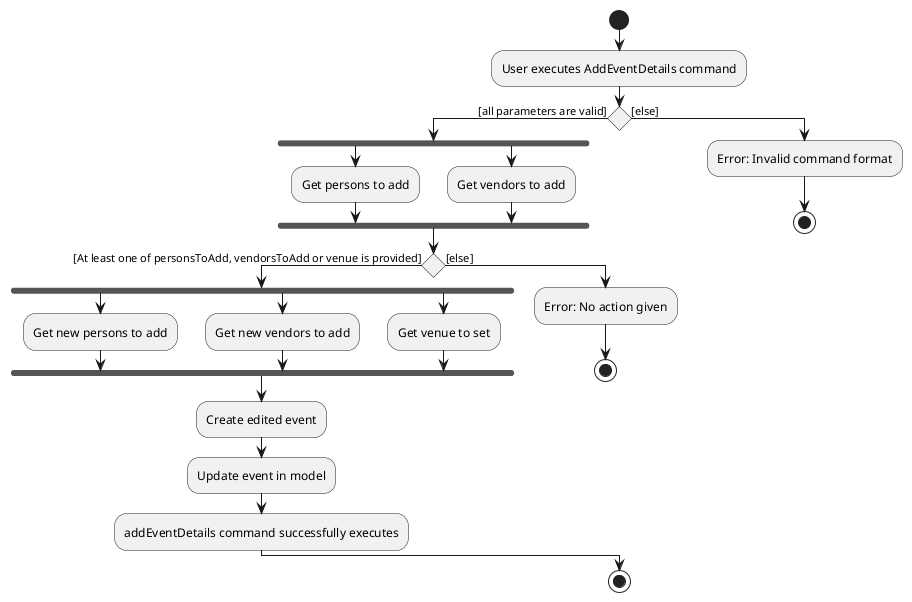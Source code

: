 @startuml
'https://plantuml.com/activity-diagram-beta

start
:User executes AddEventDetails command;
if () then ([all parameters are valid])
  fork
  :Get persons to add;
  fork again
  :Get vendors to add;
  end fork
  if () then ([At least one of personsToAdd, vendorsToAdd or venue is provided])
    fork
    :Get new persons to add;
    fork again
    :Get new vendors to add;
    fork again
    :Get venue to set;
    end fork
    :Create edited event;
    :Update event in model;
    :addEventDetails command successfully executes;
  else ([else])
  :Error: No action given;
  stop

  endif
else ([else])
:Error: Invalid command format;
stop
endif

stop

@enduml
